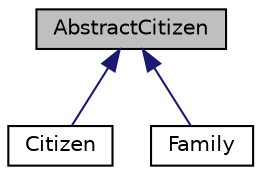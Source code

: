 digraph "AbstractCitizen"
{
 // LATEX_PDF_SIZE
  edge [fontname="Helvetica",fontsize="10",labelfontname="Helvetica",labelfontsize="10"];
  node [fontname="Helvetica",fontsize="10",shape=record];
  Node1 [label="AbstractCitizen",height=0.2,width=0.4,color="black", fillcolor="grey75", style="filled", fontcolor="black",tooltip=" "];
  Node1 -> Node2 [dir="back",color="midnightblue",fontsize="10",style="solid"];
  Node2 [label="Citizen",height=0.2,width=0.4,color="black", fillcolor="white", style="filled",URL="$classCitizen.html",tooltip=" "];
  Node1 -> Node3 [dir="back",color="midnightblue",fontsize="10",style="solid"];
  Node3 [label="Family",height=0.2,width=0.4,color="black", fillcolor="white", style="filled",URL="$classFamily.html",tooltip=" "];
}
